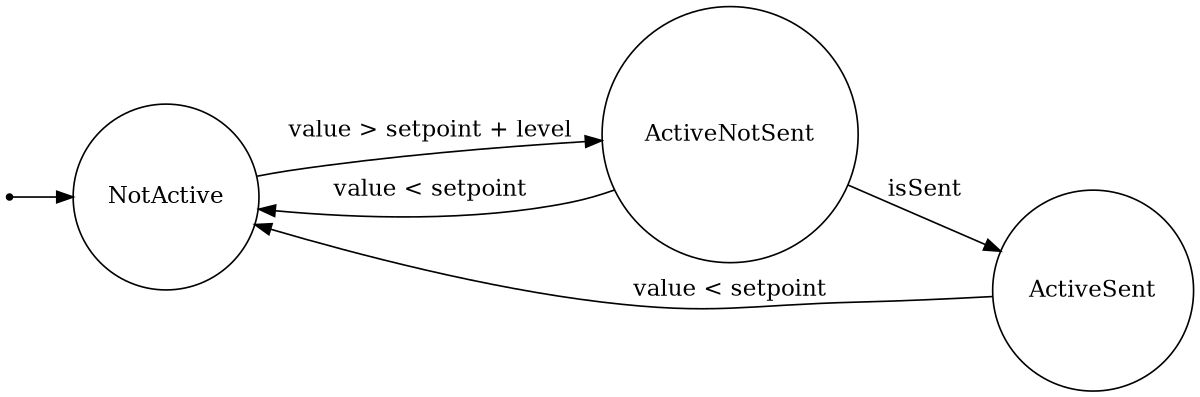 digraph finite_state_machine {
    rankdir=LR;
    size="8,5"
 
    node [shape = circle, label="NotActive"     ] NA;
    node [shape = circle, label="ActiveNotSent" ] AN;
    node [shape = circle, label="ActiveSent"    ] AS;
 
    node [shape = point ]; qi
    qi -> NA;
 
    NA -> AN [ label = "value > setpoint + level" ];
    AN -> AS [ label = "isSent" ];
    AS -> NA [ label = "value < setpoint" ];
    AN -> NA [ label = "value < setpoint" ];
}
